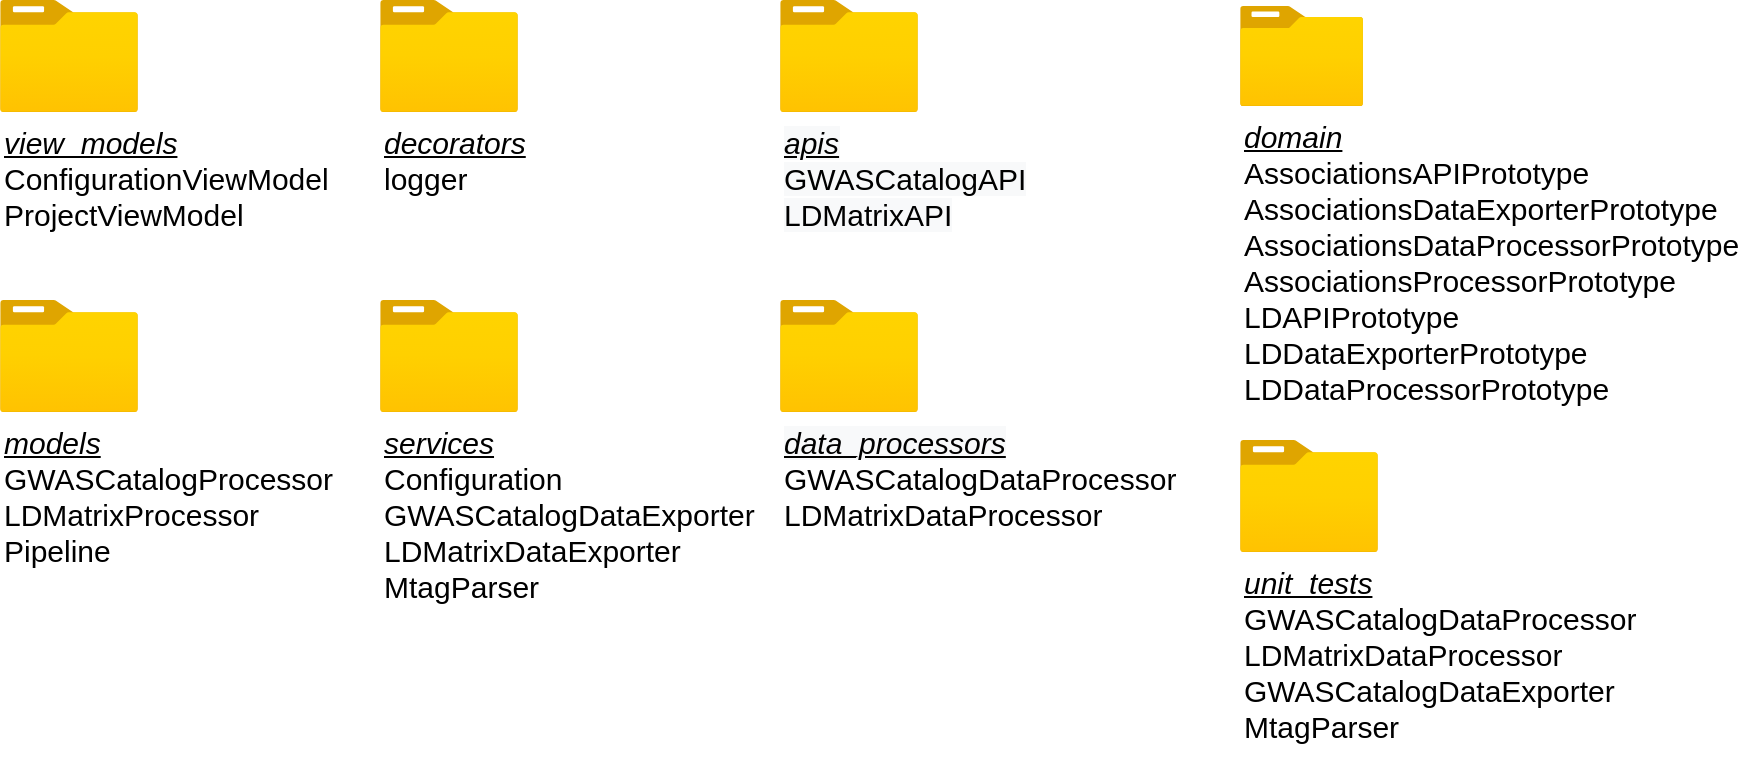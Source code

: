 <mxfile version="17.4.6" type="device"><diagram id="y-agF1j8wnu0Z2pmaooP" name="Page-1"><mxGraphModel dx="1580" dy="774" grid="1" gridSize="10" guides="1" tooltips="1" connect="1" arrows="1" fold="1" page="1" pageScale="1" pageWidth="827" pageHeight="1169" math="0" shadow="0"><root><mxCell id="0"/><mxCell id="1" parent="0"/><mxCell id="QCw1WqwBxmcQj8Af-eJp-1" value="&lt;font style=&quot;font-size: 15px&quot;&gt;&lt;span style=&quot;background-color: rgb(248 , 249 , 250)&quot;&gt;&lt;u&gt;&lt;i&gt;apis&lt;/i&gt;&lt;/u&gt;&lt;/span&gt;&lt;span style=&quot;background-color: rgb(248 , 249 , 250)&quot;&gt;&lt;br&gt;GWASCatalogAPI&lt;/span&gt;&lt;br style=&quot;background-color: rgb(248 , 249 , 250)&quot;&gt;&lt;span style=&quot;background-color: rgb(248 , 249 , 250)&quot;&gt;LDMatrixAPI&lt;/span&gt;&lt;br&gt;&lt;br&gt;&lt;/font&gt;" style="aspect=fixed;html=1;points=[];align=left;image;fontSize=12;image=img/lib/azure2/general/Folder_Blank.svg;" vertex="1" parent="1"><mxGeometry x="900" y="10" width="69" height="56.0" as="geometry"/></mxCell><mxCell id="QCw1WqwBxmcQj8Af-eJp-2" value="&lt;font style=&quot;font-size: 15px&quot;&gt;&lt;i&gt;&lt;u&gt;&lt;span style=&quot;background-color: rgb(248 , 249 , 250)&quot;&gt;data_processors&lt;/span&gt;&lt;br&gt;&lt;/u&gt;&lt;/i&gt;GWASCatalogDataProcessor&lt;br&gt;LDMatrixDataProcessor&lt;br&gt;&lt;/font&gt;" style="aspect=fixed;html=1;points=[];align=left;image;fontSize=12;image=img/lib/azure2/general/Folder_Blank.svg;" vertex="1" parent="1"><mxGeometry x="900" y="160" width="69" height="56.0" as="geometry"/></mxCell><mxCell id="QCw1WqwBxmcQj8Af-eJp-3" value="&lt;font style=&quot;font-size: 15px&quot;&gt;&lt;u style=&quot;font-style: italic&quot;&gt;decorators&lt;/u&gt;&lt;br&gt;logger&lt;br&gt;&lt;/font&gt;" style="aspect=fixed;html=1;points=[];align=left;image;fontSize=12;image=img/lib/azure2/general/Folder_Blank.svg;" vertex="1" parent="1"><mxGeometry x="700" y="10" width="69" height="56.0" as="geometry"/></mxCell><mxCell id="QCw1WqwBxmcQj8Af-eJp-6" value="&lt;font style=&quot;font-size: 15px&quot;&gt;&lt;i&gt;&lt;u&gt;domain&lt;br&gt;&lt;/u&gt;&lt;/i&gt;AssociationsAPIPrototype&lt;br&gt;AssociationsDataExporterPrototype&lt;br&gt;AssociationsDataProcessorPrototype&lt;br&gt;AssociationsProcessorPrototype&lt;br&gt;LDAPIPrototype&lt;br&gt;LDDataExporterPrototype&lt;br&gt;LDDataProcessorPrototype&lt;br&gt;&lt;/font&gt;" style="aspect=fixed;html=1;points=[];align=left;image;fontSize=12;image=img/lib/azure2/general/Folder_Blank.svg;" vertex="1" parent="1"><mxGeometry x="1130" y="13" width="61.61" height="50" as="geometry"/></mxCell><mxCell id="QCw1WqwBxmcQj8Af-eJp-7" value="&lt;font style=&quot;font-size: 15px&quot;&gt;&lt;i&gt;&lt;u&gt;models&lt;br&gt;&lt;/u&gt;&lt;/i&gt;GWASCatalogProcessor&lt;br&gt;LDMatrixProcessor&lt;br&gt;Pipeline&lt;br&gt;&lt;/font&gt;" style="aspect=fixed;html=1;points=[];align=left;image;fontSize=12;image=img/lib/azure2/general/Folder_Blank.svg;" vertex="1" parent="1"><mxGeometry x="510" y="160" width="69" height="56.0" as="geometry"/></mxCell><mxCell id="QCw1WqwBxmcQj8Af-eJp-8" value="&lt;font style=&quot;font-size: 15px&quot;&gt;&lt;i&gt;&lt;u&gt;services&lt;br&gt;&lt;/u&gt;&lt;/i&gt;Configuration&lt;br&gt;GWASCatalogDataExporter&lt;br&gt;LDMatrixDataExporter&lt;br&gt;MtagParser&lt;br&gt;&lt;/font&gt;" style="aspect=fixed;html=1;points=[];align=left;image;fontSize=12;image=img/lib/azure2/general/Folder_Blank.svg;" vertex="1" parent="1"><mxGeometry x="700" y="160" width="69" height="56.0" as="geometry"/></mxCell><mxCell id="QCw1WqwBxmcQj8Af-eJp-9" value="&lt;font style=&quot;font-size: 15px&quot;&gt;&lt;i&gt;&lt;u&gt;view_models&lt;br&gt;&lt;/u&gt;&lt;/i&gt;ConfigurationViewModel&lt;br&gt;ProjectViewModel&lt;br&gt;&lt;/font&gt;" style="aspect=fixed;html=1;points=[];align=left;image;fontSize=12;image=img/lib/azure2/general/Folder_Blank.svg;" vertex="1" parent="1"><mxGeometry x="510" y="10" width="69" height="56.0" as="geometry"/></mxCell><mxCell id="QCw1WqwBxmcQj8Af-eJp-10" value="&lt;font style=&quot;font-size: 15px&quot;&gt;&lt;i&gt;&lt;u&gt;unit_tests&lt;br&gt;&lt;/u&gt;&lt;/i&gt;GWASCatalogDataProcessor&lt;br&gt;LDMatrixDataProcessor&lt;br&gt;GWASCatalogDataExporter&lt;br&gt;MtagParser&lt;br&gt;&lt;br&gt;&lt;/font&gt;" style="aspect=fixed;html=1;points=[];align=left;image;fontSize=12;image=img/lib/azure2/general/Folder_Blank.svg;" vertex="1" parent="1"><mxGeometry x="1130" y="230" width="69" height="56.0" as="geometry"/></mxCell></root></mxGraphModel></diagram></mxfile>